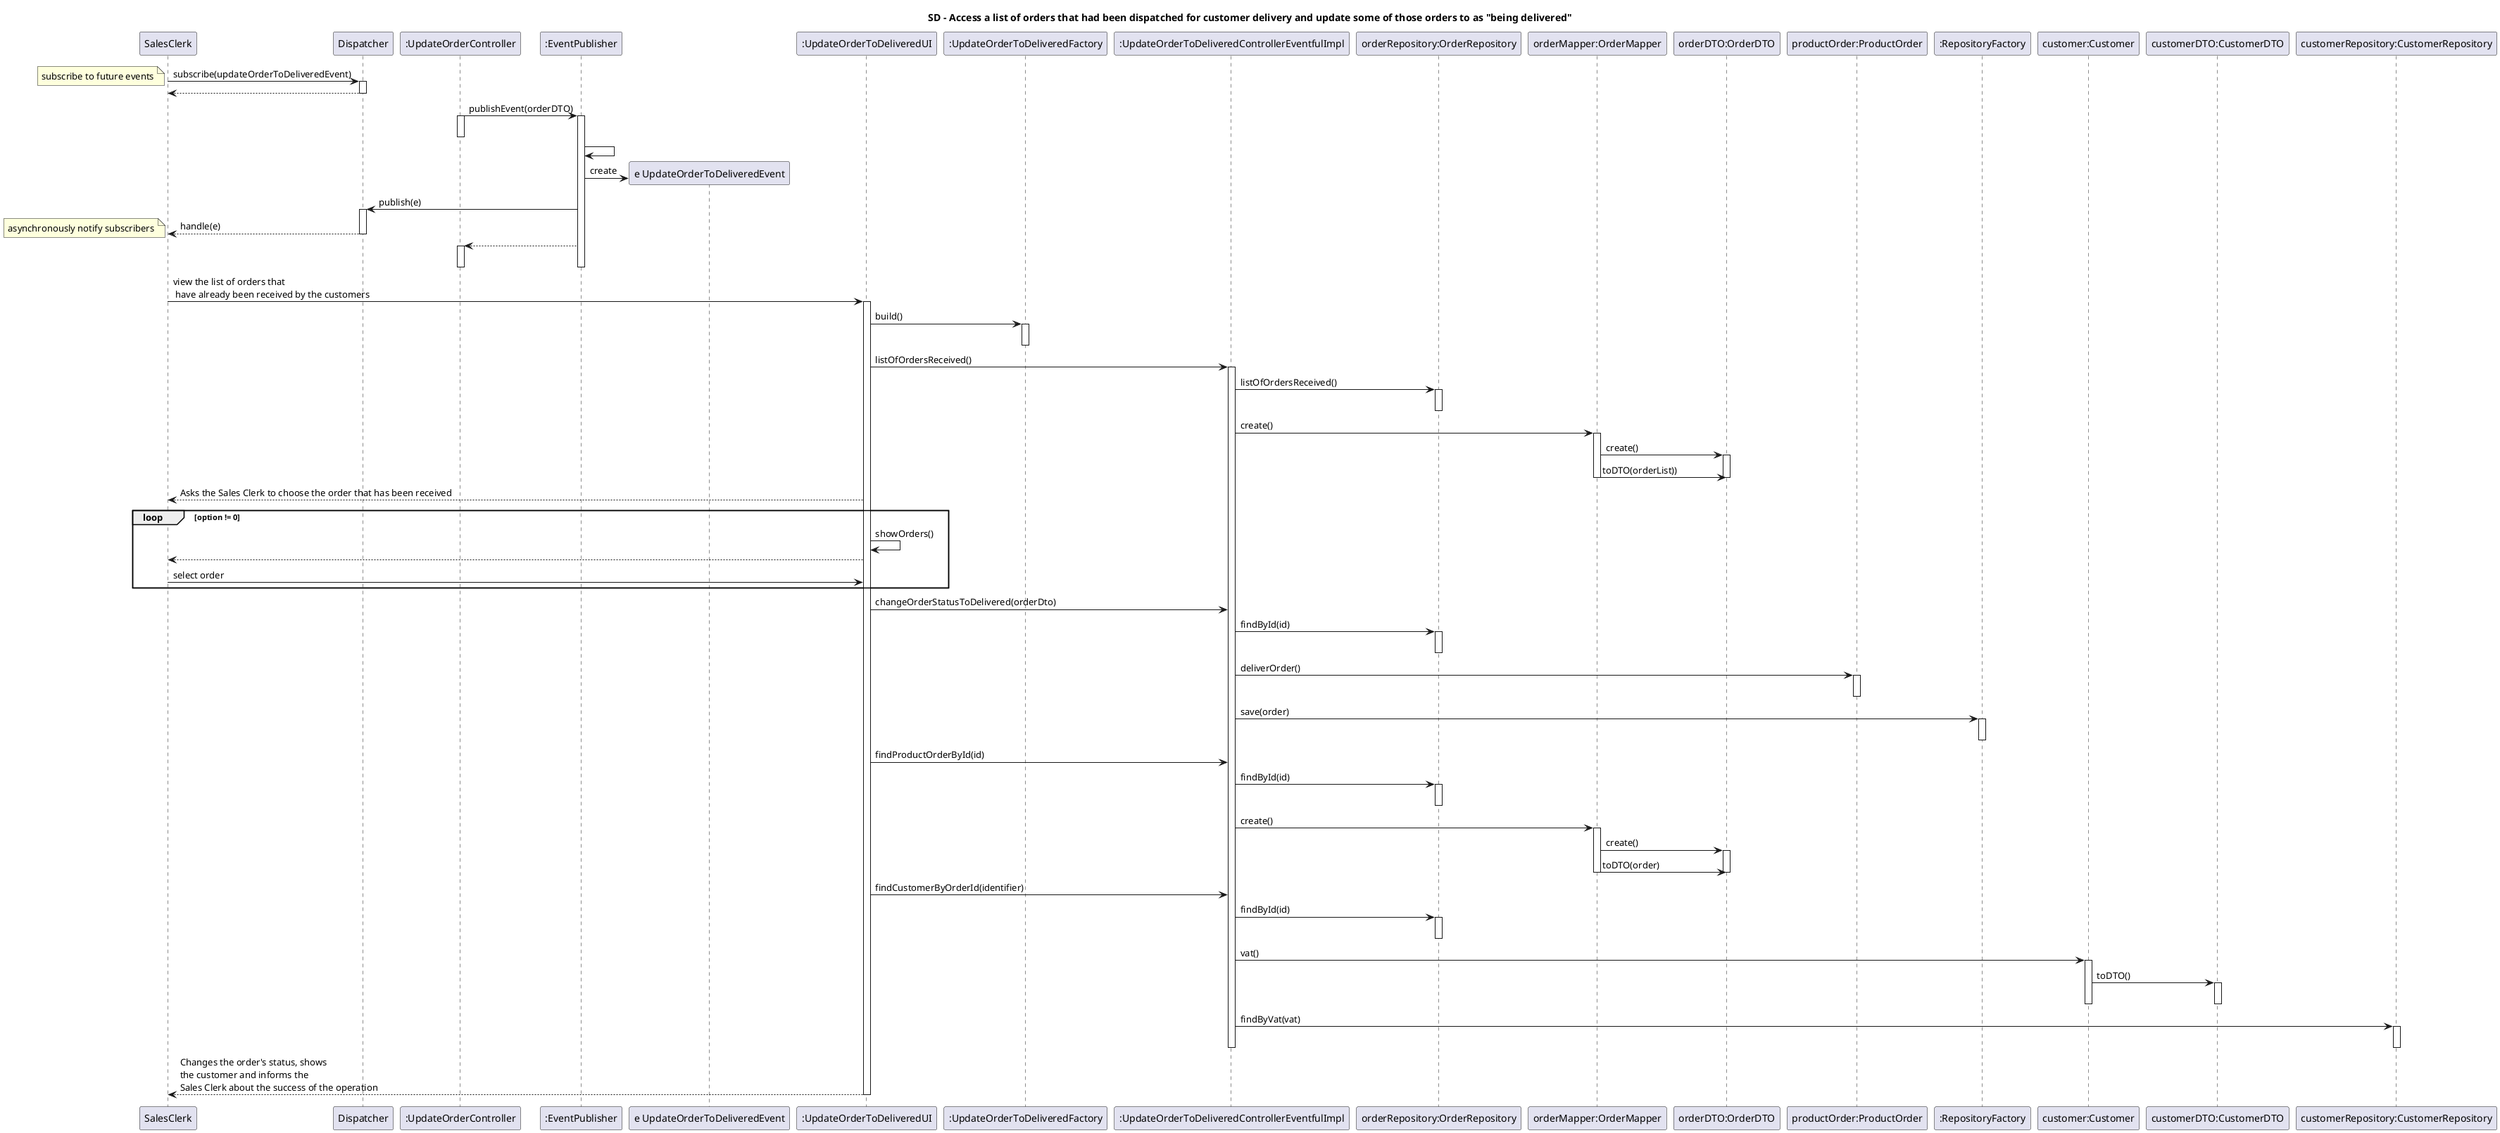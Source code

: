 @startuml
title SD - Access a list of orders that had been dispatched for customer delivery and update some of those orders to as "being delivered"

        participant "SalesClerk" as sc
        participant "Dispatcher" as dispatcher
        participant ":UpdateOrderController" as ctrl1
        participant ":EventPublisher" as p
        participant "e UpdateOrderToDeliveredEvent" as event
		participant ":UpdateOrderToDeliveredUI" as ui
		participant ":UpdateOrderToDeliveredFactory" as orderFac
		participant ":UpdateOrderToDeliveredControllerEventfulImpl" as ctrl
		participant "orderRepository:OrderRepository" as repo
		participant "orderMapper:OrderMapper" as orderMapper
        participant "orderDTO:OrderDTO" as orderDTO
		participant "productOrder:ProductOrder" as order
		participant ":RepositoryFactory" as rf
		participant "customer:Customer" as cstm
		participant "customerDTO:CustomerDTO" as cstmDTO
		participant "customerRepository:CustomerRepository" as cstmRepo

        sc->dispatcher: subscribe(updateOrderToDeliveredEvent)
        note left: subscribe to future events
        activate dispatcher
        dispatcher-->sc:
        deactivate dispatcher

        ctrl1->p: publishEvent(orderDTO)
        activate ctrl1
        deactivate ctrl1
        activate p
        p->p:
        p->event **: create
        p->dispatcher: publish(e)
        activate dispatcher
        dispatcher-->sc: handle(e)
        note left: asynchronously notify subscribers
        deactivate dispatcher
        p-->ctrl1:
        activate ctrl1
        deactivate ctrl1
        deactivate p

        sc->ui: view the list of orders that \n have already been received by the customers
        activate ui
        ui->orderFac: build()
        activate orderFac
        deactivate orderFac
        ui->ctrl: listOfOrdersReceived()
        activate ctrl
        ctrl->repo: listOfOrdersReceived()
        activate repo
        deactivate repo

        ctrl->orderMapper: create()
        activate orderMapper
        orderMapper->orderDTO: create()
        activate orderDTO
        orderMapper->orderDTO: toDTO(orderList))
        deactivate orderDTO
        deactivate orderMapper

        ui-->sc: Asks the Sales Clerk to choose the order that has been received

        loop option != 0
        ui->ui:showOrders()
        ui-->sc:
        sc->ui:select order
        end loop

        ui->ctrl: changeOrderStatusToDelivered(orderDto)

        ctrl->repo: findById(id)
        activate repo
        deactivate repo
        ctrl->order: deliverOrder()
        activate order
        deactivate order
        ctrl->rf: save(order)
        activate rf
        deactivate rf
        ui->ctrl: findProductOrderById(id)
        ctrl->repo: findById(id)
        activate repo
        deactivate repo

        ctrl->orderMapper: create()
        activate orderMapper
        orderMapper->orderDTO: create()
        activate orderDTO
        orderMapper->orderDTO: toDTO(order)
        deactivate orderDTO
        deactivate orderMapper

        ui->ctrl: findCustomerByOrderId(identifier)
        ctrl->repo: findById(id)
        activate repo
        deactivate repo
        ctrl->cstm: vat()
        activate cstm
        cstm->cstmDTO: toDTO()
        activate cstmDTO
        deactivate cstmDTO
        deactivate cstm
        ctrl->cstmRepo: findByVat(vat)
        activate cstmRepo
        deactivate cstmRepo

        deactivate ctrl

        ui-->sc: Changes the order's status, shows \nthe customer and informs the \nSales Clerk about the success of the operation
        deactivate ui

@enduml
